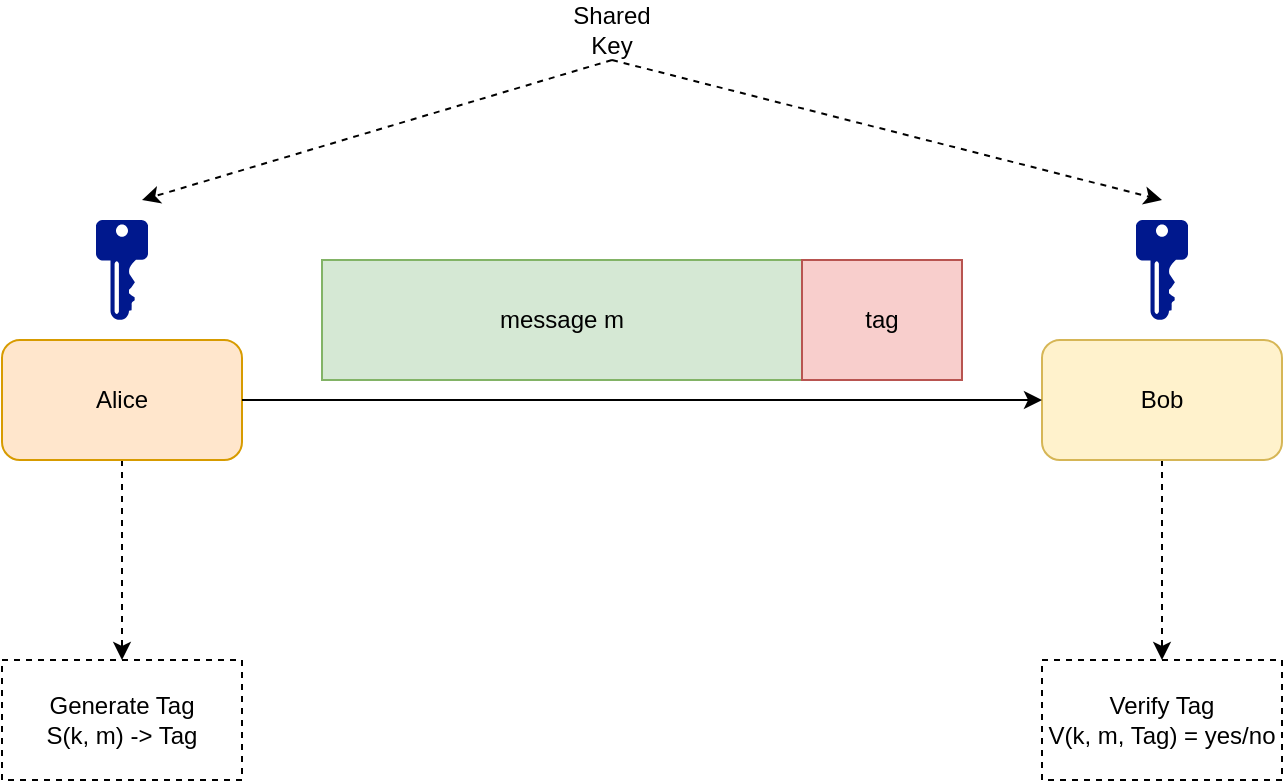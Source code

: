 <mxfile version="24.8.3">
  <diagram name="Page-1" id="VHUJK71LwL6nji2T7Kas">
    <mxGraphModel dx="1364" dy="758" grid="1" gridSize="10" guides="1" tooltips="1" connect="1" arrows="1" fold="1" page="1" pageScale="1" pageWidth="850" pageHeight="1100" math="0" shadow="0">
      <root>
        <mxCell id="0" />
        <mxCell id="1" parent="0" />
        <mxCell id="Zaan0Utau_2Fnz7kljGA-7" value="" style="edgeStyle=orthogonalEdgeStyle;rounded=0;orthogonalLoop=1;jettySize=auto;html=1;dashed=1;" edge="1" parent="1" source="Zaan0Utau_2Fnz7kljGA-1" target="Zaan0Utau_2Fnz7kljGA-6">
          <mxGeometry relative="1" as="geometry" />
        </mxCell>
        <mxCell id="Zaan0Utau_2Fnz7kljGA-1" value="Alice" style="rounded=1;whiteSpace=wrap;html=1;fillColor=#ffe6cc;strokeColor=#d79b00;" vertex="1" parent="1">
          <mxGeometry x="120" y="340" width="120" height="60" as="geometry" />
        </mxCell>
        <mxCell id="Zaan0Utau_2Fnz7kljGA-9" value="" style="edgeStyle=orthogonalEdgeStyle;rounded=0;orthogonalLoop=1;jettySize=auto;html=1;dashed=1;" edge="1" parent="1" source="Zaan0Utau_2Fnz7kljGA-2" target="Zaan0Utau_2Fnz7kljGA-8">
          <mxGeometry relative="1" as="geometry" />
        </mxCell>
        <mxCell id="Zaan0Utau_2Fnz7kljGA-2" value="Bob" style="rounded=1;whiteSpace=wrap;html=1;fillColor=#fff2cc;strokeColor=#d6b656;" vertex="1" parent="1">
          <mxGeometry x="640" y="340" width="120" height="60" as="geometry" />
        </mxCell>
        <mxCell id="Zaan0Utau_2Fnz7kljGA-3" value="" style="endArrow=classic;html=1;rounded=0;exitX=1;exitY=0.5;exitDx=0;exitDy=0;entryX=0;entryY=0.5;entryDx=0;entryDy=0;" edge="1" parent="1" source="Zaan0Utau_2Fnz7kljGA-1" target="Zaan0Utau_2Fnz7kljGA-2">
          <mxGeometry width="50" height="50" relative="1" as="geometry">
            <mxPoint x="400" y="420" as="sourcePoint" />
            <mxPoint x="450" y="370" as="targetPoint" />
          </mxGeometry>
        </mxCell>
        <mxCell id="Zaan0Utau_2Fnz7kljGA-4" value="message m" style="rounded=0;whiteSpace=wrap;html=1;fillColor=#d5e8d4;strokeColor=#82b366;" vertex="1" parent="1">
          <mxGeometry x="280" y="300" width="240" height="60" as="geometry" />
        </mxCell>
        <mxCell id="Zaan0Utau_2Fnz7kljGA-5" value="tag" style="rounded=0;whiteSpace=wrap;html=1;fillColor=#f8cecc;strokeColor=#b85450;" vertex="1" parent="1">
          <mxGeometry x="520" y="300" width="80" height="60" as="geometry" />
        </mxCell>
        <mxCell id="Zaan0Utau_2Fnz7kljGA-6" value="Generate Tag&lt;br&gt;S(k, m) -&amp;gt; Tag" style="rounded=0;whiteSpace=wrap;html=1;dashed=1;" vertex="1" parent="1">
          <mxGeometry x="120" y="500" width="120" height="60" as="geometry" />
        </mxCell>
        <mxCell id="Zaan0Utau_2Fnz7kljGA-8" value="Verify Tag&lt;br&gt;V(k, m, Tag) = yes/no" style="rounded=0;whiteSpace=wrap;html=1;dashed=1;" vertex="1" parent="1">
          <mxGeometry x="640" y="500" width="120" height="60" as="geometry" />
        </mxCell>
        <mxCell id="Zaan0Utau_2Fnz7kljGA-12" value="" style="sketch=0;aspect=fixed;pointerEvents=1;shadow=0;dashed=0;html=1;strokeColor=none;labelPosition=center;verticalLabelPosition=bottom;verticalAlign=top;align=center;fillColor=#00188D;shape=mxgraph.mscae.enterprise.key_permissions" vertex="1" parent="1">
          <mxGeometry x="167" y="280" width="26" height="50" as="geometry" />
        </mxCell>
        <mxCell id="Zaan0Utau_2Fnz7kljGA-13" value="Shared Key" style="text;html=1;align=center;verticalAlign=middle;whiteSpace=wrap;rounded=0;" vertex="1" parent="1">
          <mxGeometry x="395" y="170" width="60" height="30" as="geometry" />
        </mxCell>
        <mxCell id="Zaan0Utau_2Fnz7kljGA-14" value="" style="sketch=0;aspect=fixed;pointerEvents=1;shadow=0;dashed=0;html=1;strokeColor=none;labelPosition=center;verticalLabelPosition=bottom;verticalAlign=top;align=center;fillColor=#00188D;shape=mxgraph.mscae.enterprise.key_permissions" vertex="1" parent="1">
          <mxGeometry x="687" y="280" width="26" height="50" as="geometry" />
        </mxCell>
        <mxCell id="Zaan0Utau_2Fnz7kljGA-15" value="" style="endArrow=classic;html=1;rounded=0;exitX=0.5;exitY=1;exitDx=0;exitDy=0;dashed=1;" edge="1" parent="1" source="Zaan0Utau_2Fnz7kljGA-13">
          <mxGeometry width="50" height="50" relative="1" as="geometry">
            <mxPoint x="400" y="420" as="sourcePoint" />
            <mxPoint x="190" y="270" as="targetPoint" />
          </mxGeometry>
        </mxCell>
        <mxCell id="Zaan0Utau_2Fnz7kljGA-16" value="" style="endArrow=classic;html=1;rounded=0;exitX=0.5;exitY=1;exitDx=0;exitDy=0;dashed=1;" edge="1" parent="1" source="Zaan0Utau_2Fnz7kljGA-13">
          <mxGeometry width="50" height="50" relative="1" as="geometry">
            <mxPoint x="400" y="420" as="sourcePoint" />
            <mxPoint x="700" y="270" as="targetPoint" />
          </mxGeometry>
        </mxCell>
      </root>
    </mxGraphModel>
  </diagram>
</mxfile>
